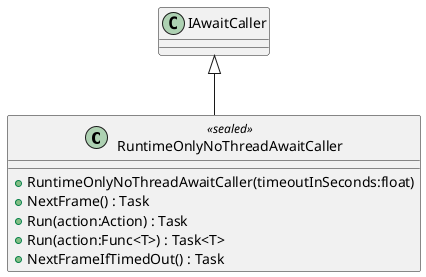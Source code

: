 @startuml
class RuntimeOnlyNoThreadAwaitCaller <<sealed>> {
    + RuntimeOnlyNoThreadAwaitCaller(timeoutInSeconds:float)
    + NextFrame() : Task
    + Run(action:Action) : Task
    + Run(action:Func<T>) : Task<T>
    + NextFrameIfTimedOut() : Task
}
IAwaitCaller <|-- RuntimeOnlyNoThreadAwaitCaller
@enduml
